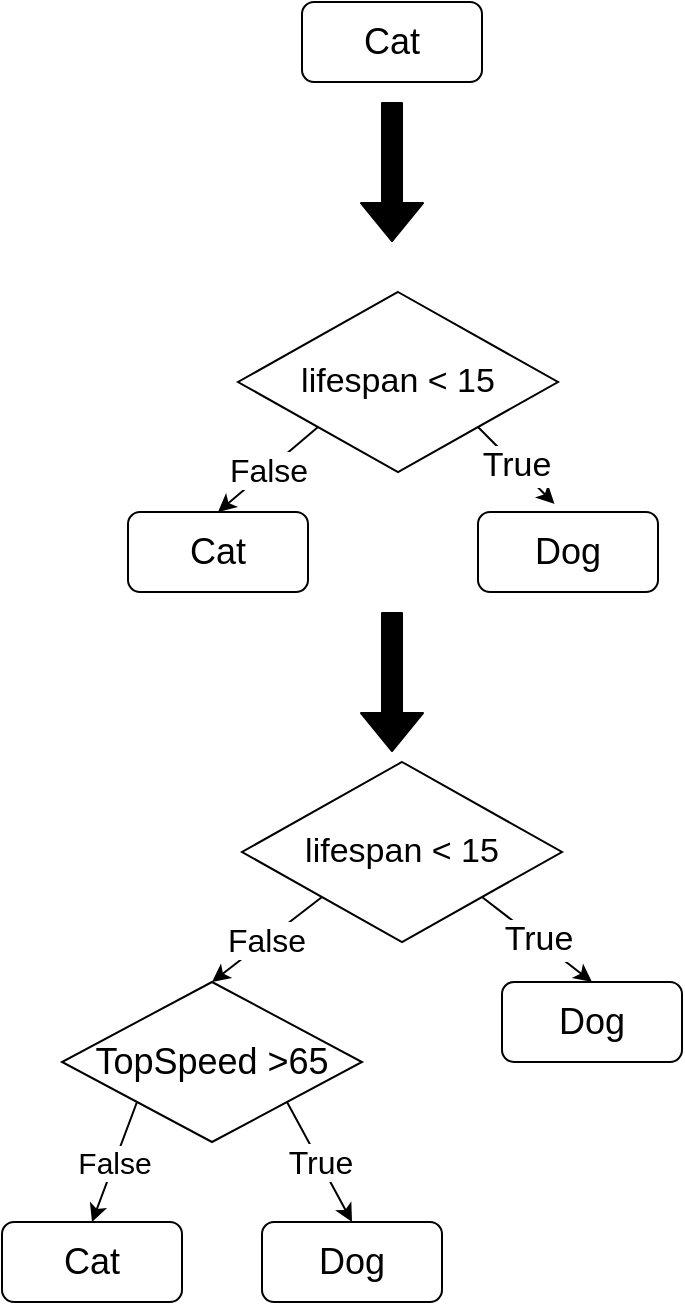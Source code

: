 <mxGraphModel dx="884" dy="875" grid="1" gridSize="10" guides="1" tooltips="1" connect="1" arrows="1" fold="1" page="1" pageScale="1" pageWidth="827" pageHeight="1169" background="#ffffff"><root><mxCell id="0"/><mxCell id="1" parent="0"/><mxCell id="11" value="&lt;font style=&quot;font-size: 17px&quot;&gt;True&lt;/font&gt;" style="rounded=0;html=1;exitX=1;exitY=1;entryX=0.5;entryY=0;jettySize=auto;orthogonalLoop=1;" parent="1" source="2" target="4" edge="1"><mxGeometry relative="1" as="geometry"/></mxCell><mxCell id="13" value="&lt;font size=&quot;3&quot;&gt;False&lt;/font&gt;" style="edgeStyle=none;rounded=0;html=1;exitX=0;exitY=1;entryX=0.5;entryY=0;jettySize=auto;orthogonalLoop=1;" parent="1" source="2" target="3" edge="1"><mxGeometry relative="1" as="geometry"/></mxCell><mxCell id="2" value="&lt;span&gt;&lt;font style=&quot;font-size: 17px&quot;&gt;lifespan &amp;lt; 15&lt;/font&gt;&lt;/span&gt;" style="rhombus;whiteSpace=wrap;html=1;align=center;" parent="1" vertex="1"><mxGeometry x="320" y="480" width="160" height="90" as="geometry"/></mxCell><mxCell id="12" value="&lt;font style=&quot;font-size: 16px&quot;&gt;True&lt;/font&gt;" style="edgeStyle=none;rounded=0;html=1;exitX=1;exitY=1;entryX=0.5;entryY=0;jettySize=auto;orthogonalLoop=1;" parent="1" source="3" target="6" edge="1"><mxGeometry relative="1" as="geometry"/></mxCell><mxCell id="14" value="&lt;font style=&quot;font-size: 15px&quot;&gt;False&lt;/font&gt;" style="edgeStyle=none;rounded=0;html=1;exitX=0;exitY=1;entryX=0.5;entryY=0;jettySize=auto;orthogonalLoop=1;" parent="1" source="3" target="5" edge="1"><mxGeometry relative="1" as="geometry"><Array as="points"/></mxGeometry></mxCell><mxCell id="3" value="&lt;span&gt;&lt;font style=&quot;font-size: 18px&quot;&gt;TopSpeed &amp;gt;65&lt;/font&gt;&lt;/span&gt;" style="rhombus;whiteSpace=wrap;html=1;align=center;" parent="1" vertex="1"><mxGeometry x="230" y="590" width="150" height="80" as="geometry"/></mxCell><mxCell id="4" value="&lt;font style=&quot;font-size: 18px&quot;&gt;Dog&lt;/font&gt;" style="rounded=1;whiteSpace=wrap;html=1;align=center;" parent="1" vertex="1"><mxGeometry x="450" y="590" width="90" height="40" as="geometry"/></mxCell><mxCell id="5" value="&lt;font style=&quot;font-size: 18px&quot;&gt;Cat&lt;/font&gt;" style="rounded=1;whiteSpace=wrap;html=1;align=center;" parent="1" vertex="1"><mxGeometry x="200" y="710" width="90" height="40" as="geometry"/></mxCell><mxCell id="6" value="&lt;font style=&quot;font-size: 18px&quot;&gt;Dog&lt;/font&gt;" style="rounded=1;whiteSpace=wrap;html=1;align=center;" parent="1" vertex="1"><mxGeometry x="330" y="710" width="90" height="40" as="geometry"/></mxCell><mxCell id="15" value="&lt;font style=&quot;font-size: 18px&quot;&gt;Cat&lt;/font&gt;" style="rounded=1;whiteSpace=wrap;html=1;align=center;" parent="1" vertex="1"><mxGeometry x="350" y="100" width="90" height="40" as="geometry"/></mxCell><mxCell id="23" value="&lt;font style=&quot;font-size: 17px&quot;&gt;True&lt;/font&gt;" style="edgeStyle=none;rounded=0;html=1;exitX=1;exitY=1;entryX=0.425;entryY=-0.1;entryPerimeter=0;jettySize=auto;orthogonalLoop=1;" parent="1" source="16" target="18" edge="1"><mxGeometry relative="1" as="geometry"/></mxCell><mxCell id="24" value="&lt;font style=&quot;font-size: 16px&quot;&gt;False&lt;/font&gt;" style="edgeStyle=none;rounded=0;html=1;exitX=0;exitY=1;entryX=0.5;entryY=0;jettySize=auto;orthogonalLoop=1;" parent="1" source="16" target="19" edge="1"><mxGeometry relative="1" as="geometry"/></mxCell><mxCell id="16" value="&lt;span&gt;&lt;font style=&quot;font-size: 17px&quot;&gt;lifespan &amp;lt; 15&lt;/font&gt;&lt;/span&gt;" style="rhombus;whiteSpace=wrap;html=1;align=center;" parent="1" vertex="1"><mxGeometry x="318" y="245" width="160" height="90" as="geometry"/></mxCell><mxCell id="18" value="&lt;font style=&quot;font-size: 18px&quot;&gt;Dog&lt;/font&gt;" style="rounded=1;whiteSpace=wrap;html=1;align=center;" parent="1" vertex="1"><mxGeometry x="438" y="355" width="90" height="40" as="geometry"/></mxCell><mxCell id="19" value="&lt;font style=&quot;font-size: 18px&quot;&gt;Cat&lt;/font&gt;" style="rounded=1;whiteSpace=wrap;html=1;align=center;" parent="1" vertex="1"><mxGeometry x="263" y="355" width="90" height="40" as="geometry"/></mxCell><mxCell id="25" value="" style="shape=flexArrow;endArrow=classic;html=1;fillColor=#000000;" parent="1" edge="1"><mxGeometry width="50" height="50" relative="1" as="geometry"><mxPoint x="395" y="150" as="sourcePoint"/><mxPoint x="395" y="220" as="targetPoint"/></mxGeometry></mxCell><mxCell id="26" value="" style="shape=flexArrow;endArrow=classic;html=1;fillColor=#000000;" parent="1" edge="1"><mxGeometry width="50" height="50" relative="1" as="geometry"><mxPoint x="395" y="405" as="sourcePoint"/><mxPoint x="395" y="475" as="targetPoint"/></mxGeometry></mxCell></root></mxGraphModel>